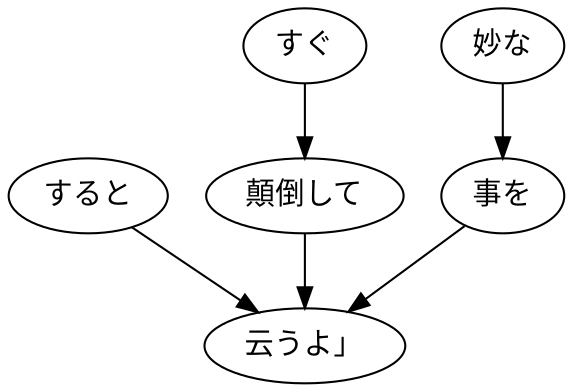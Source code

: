 digraph graph6118 {
	node0 [label="すると"];
	node1 [label="すぐ"];
	node2 [label="顛倒して"];
	node3 [label="妙な"];
	node4 [label="事を"];
	node5 [label="云うよ」"];
	node0 -> node5;
	node1 -> node2;
	node2 -> node5;
	node3 -> node4;
	node4 -> node5;
}
